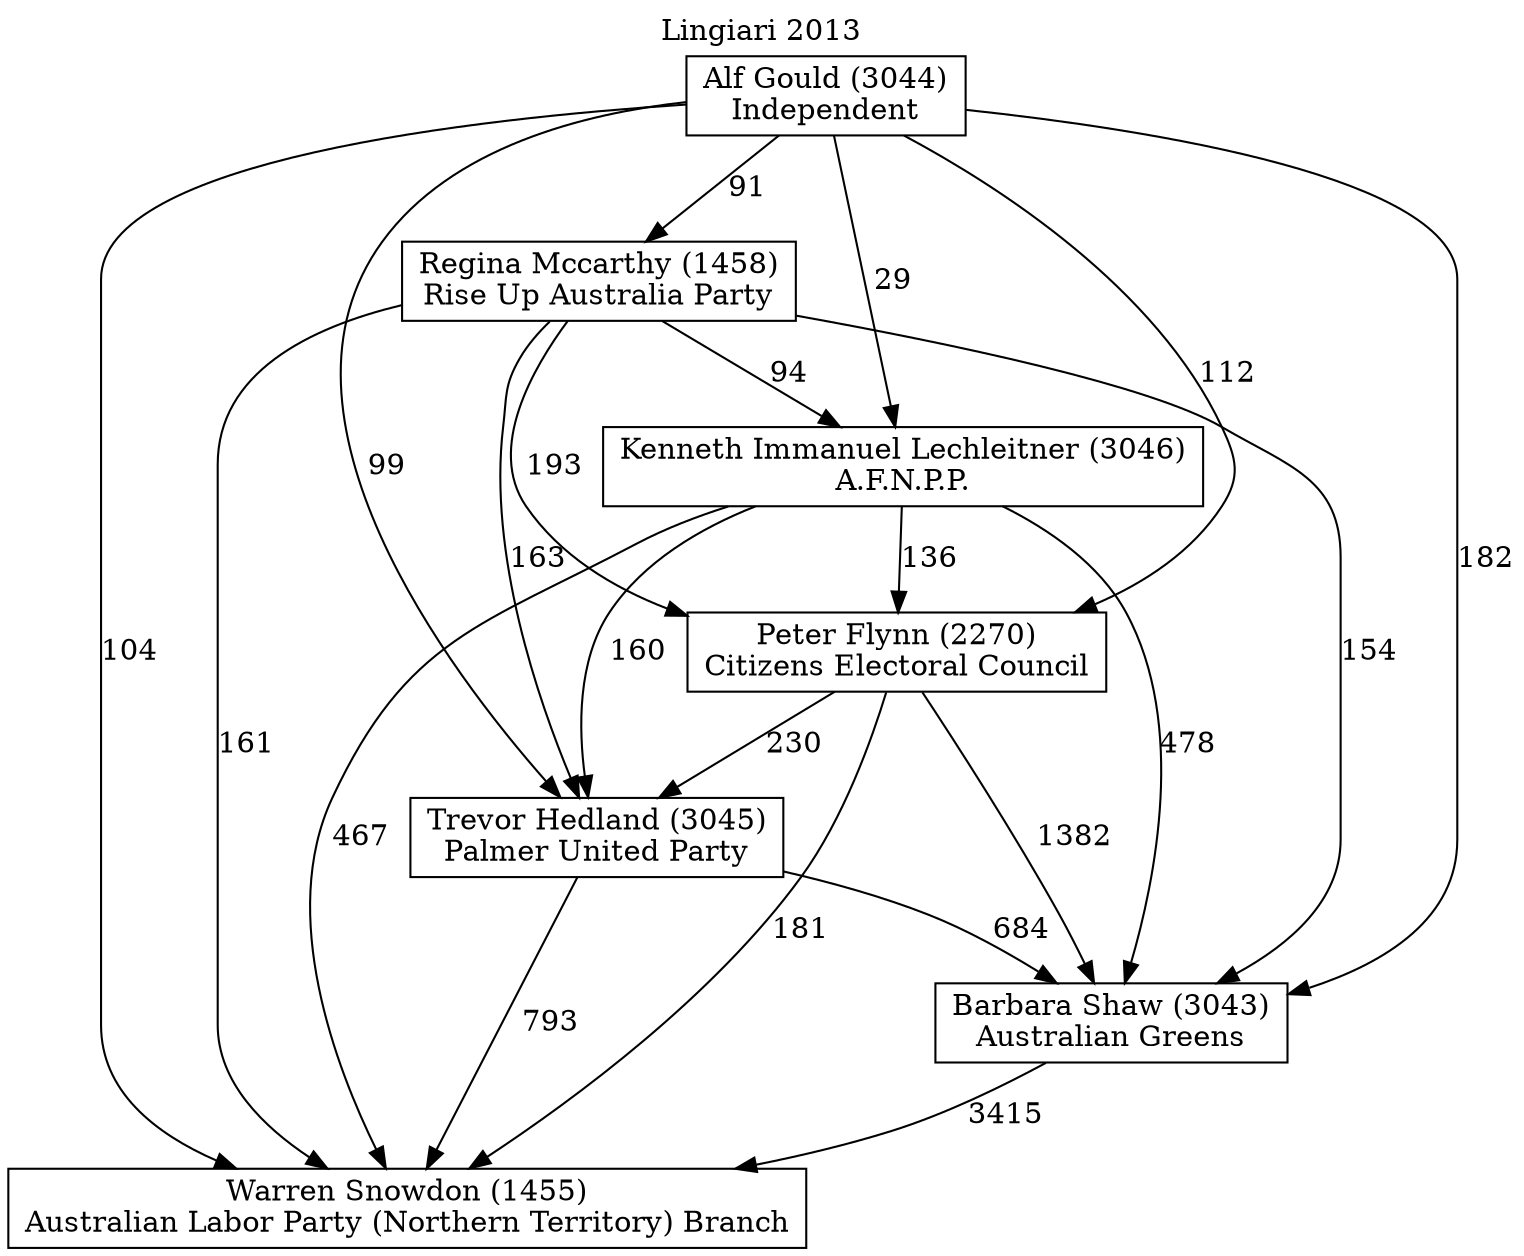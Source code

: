 // House preference flow
digraph "Warren Snowdon (1455)_Lingiari_2013" {
	graph [label="Lingiari 2013" labelloc=t mclimit=10]
	node [shape=box]
	"Alf Gould (3044)" [label="Alf Gould (3044)
Independent"]
	"Barbara Shaw (3043)" [label="Barbara Shaw (3043)
Australian Greens"]
	"Kenneth Immanuel Lechleitner (3046)" [label="Kenneth Immanuel Lechleitner (3046)
A.F.N.P.P."]
	"Peter Flynn (2270)" [label="Peter Flynn (2270)
Citizens Electoral Council"]
	"Regina Mccarthy (1458)" [label="Regina Mccarthy (1458)
Rise Up Australia Party"]
	"Trevor Hedland (3045)" [label="Trevor Hedland (3045)
Palmer United Party"]
	"Warren Snowdon (1455)" [label="Warren Snowdon (1455)
Australian Labor Party (Northern Territory) Branch"]
	"Alf Gould (3044)" -> "Barbara Shaw (3043)" [label=182]
	"Alf Gould (3044)" -> "Kenneth Immanuel Lechleitner (3046)" [label=29]
	"Alf Gould (3044)" -> "Peter Flynn (2270)" [label=112]
	"Alf Gould (3044)" -> "Regina Mccarthy (1458)" [label=91]
	"Alf Gould (3044)" -> "Trevor Hedland (3045)" [label=99]
	"Alf Gould (3044)" -> "Warren Snowdon (1455)" [label=104]
	"Barbara Shaw (3043)" -> "Warren Snowdon (1455)" [label=3415]
	"Kenneth Immanuel Lechleitner (3046)" -> "Barbara Shaw (3043)" [label=478]
	"Kenneth Immanuel Lechleitner (3046)" -> "Peter Flynn (2270)" [label=136]
	"Kenneth Immanuel Lechleitner (3046)" -> "Trevor Hedland (3045)" [label=160]
	"Kenneth Immanuel Lechleitner (3046)" -> "Warren Snowdon (1455)" [label=467]
	"Peter Flynn (2270)" -> "Barbara Shaw (3043)" [label=1382]
	"Peter Flynn (2270)" -> "Trevor Hedland (3045)" [label=230]
	"Peter Flynn (2270)" -> "Warren Snowdon (1455)" [label=181]
	"Regina Mccarthy (1458)" -> "Barbara Shaw (3043)" [label=154]
	"Regina Mccarthy (1458)" -> "Kenneth Immanuel Lechleitner (3046)" [label=94]
	"Regina Mccarthy (1458)" -> "Peter Flynn (2270)" [label=193]
	"Regina Mccarthy (1458)" -> "Trevor Hedland (3045)" [label=163]
	"Regina Mccarthy (1458)" -> "Warren Snowdon (1455)" [label=161]
	"Trevor Hedland (3045)" -> "Barbara Shaw (3043)" [label=684]
	"Trevor Hedland (3045)" -> "Warren Snowdon (1455)" [label=793]
}
